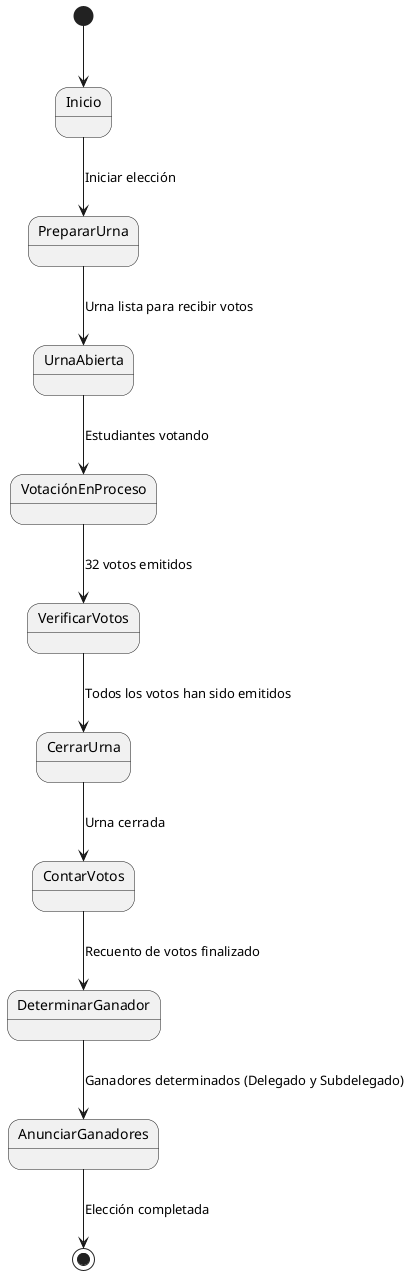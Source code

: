 @startuml
[*] --> Inicio

Inicio --> PrepararUrna : Iniciar elección
PrepararUrna --> UrnaAbierta : Urna lista para recibir votos

UrnaAbierta --> VotaciónEnProceso : Estudiantes votando
VotaciónEnProceso --> VerificarVotos : 32 votos emitidos
VerificarVotos --> CerrarUrna : Todos los votos han sido emitidos

CerrarUrna --> ContarVotos : Urna cerrada
ContarVotos --> DeterminarGanador : Recuento de votos finalizado
DeterminarGanador --> AnunciarGanadores : Ganadores determinados (Delegado y Subdelegado)
AnunciarGanadores --> [*] : Elección completada

@enduml


